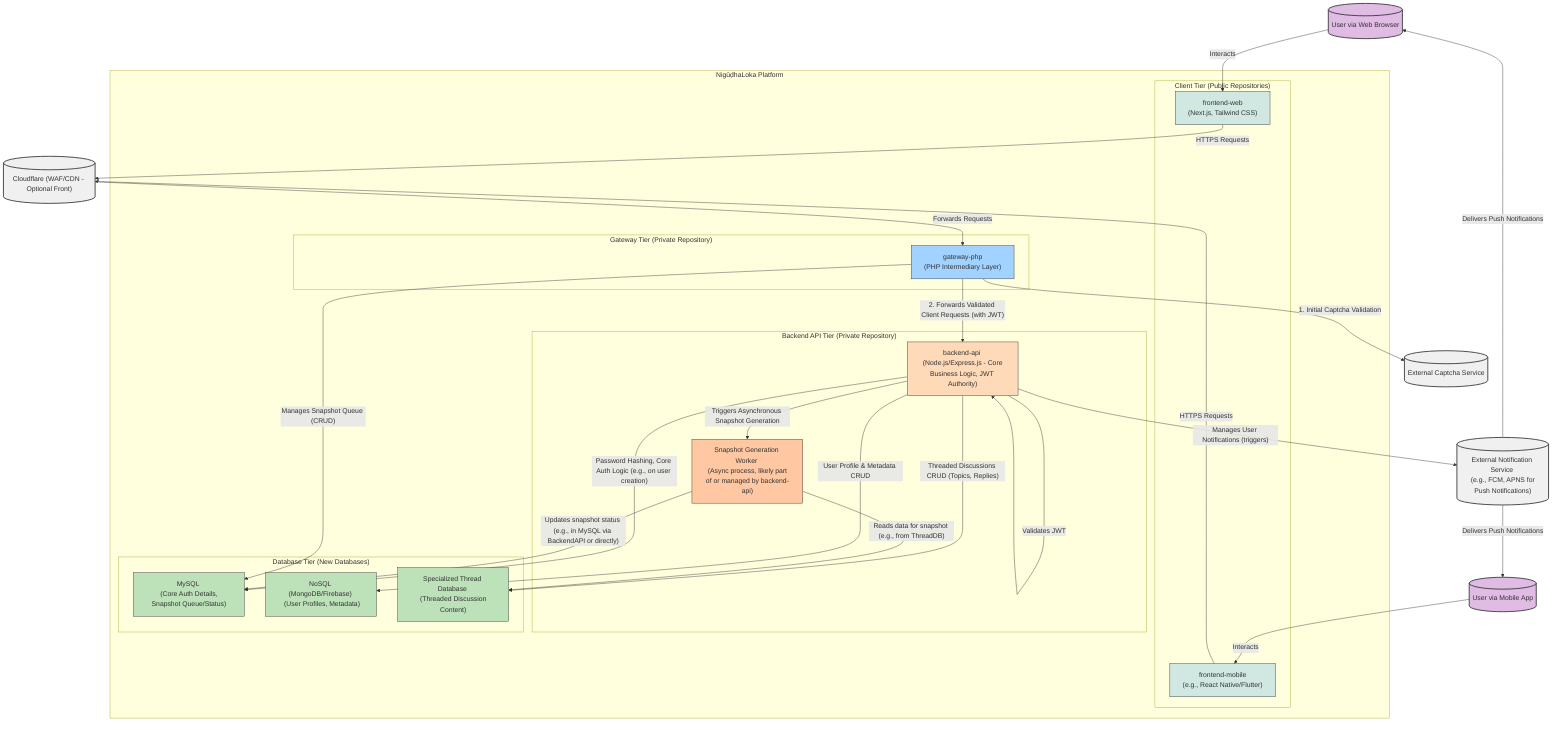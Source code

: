 graph TD
    %% --- Actors ---
    UserWeb[("User via Web Browser")]
    UserMobile[("User via Mobile App")]

    %% --- External Services (Mentioned or Implied) ---
    Cloudflare[("Cloudflare (WAF/CDN - Optional Front)")]
    CaptchaService[("External Captcha Service")]
    NotificationService[("External Notification Service <br/> (e.g., FCM, APNS for Push Notifications)")]
    %% Note: Snapshot storage (e.g., S3) is implied if snapshots are persisted, but not detailed in requirements.

    %% --- NigūḍhaLoka Platform Components ---
    subgraph "NigūḍhaLoka Platform"
        direction TB

        subgraph "Client Tier (Public Repositories)"
            direction LR
            FrontendWeb["frontend-web <br/> (Next.js, Tailwind CSS)"]
            FrontendMobile["frontend-mobile <br/> (e.g., React Native/Flutter)"]
        end

        subgraph "Gateway Tier (Private Repository)"
            GatewayPHP["gateway-php <br/> (PHP Intermediary Layer)"]
        end

        subgraph "Backend API Tier (Private Repository)"
            direction TB
            BackendAPI["backend-api <br/> (Node.js/Express.js - Core Business Logic, JWT Authority)"]
            SnapshotWorker["Snapshot Generation Worker <br/> (Async process, likely part of or managed by backend-api)"]
        end

        subgraph "Database Tier (New Databases)"
            direction TB
            MySQL_NigudhaLoka["MySQL <br/> (Core Auth Details, Snapshot Queue/Status)"]
            NoSQL_NigudhaLoka["NoSQL (MongoDB/Firebase) <br/> (User Profiles, Metadata)"]
            ThreadDB_NigudhaLoka["Specialized Thread Database <br/> (Threaded Discussion Content)"]
        end
    end

    %% --- Interactions ---

    %% User Interaction with Client Applications
    UserWeb -- "Interacts" --> FrontendWeb
    UserMobile -- "Interacts" --> FrontendMobile

    %% Client Applications to Gateway (Potentially through Cloudflare)
    FrontendWeb -- "HTTPS Requests" --> Cloudflare
    FrontendMobile -- "HTTPS Requests" --> Cloudflare
    Cloudflare -- "Forwards Requests" --> GatewayPHP
    %% Direct connection if Cloudflare is not used:
    %% FrontendWeb -- "HTTPS Requests" --> GatewayPHP
    %% FrontendMobile -- "HTTPS Requests" --> GatewayPHP

    %% GatewayPHP Interactions
    GatewayPHP -- "1. Initial Captcha Validation" --> CaptchaService
    GatewayPHP -- "2. Forwards Validated Client Requests (with JWT)" --> BackendAPI
    GatewayPHP -- "Manages Snapshot Queue (CRUD)" --> MySQL_NigudhaLoka

    %% BackendAPI Interactions
    BackendAPI -- "Validates JWT" --> BackendAPI
    %% Internal logic for JWT validation
    BackendAPI -- "Password Hashing, Core Auth Logic (e.g., on user creation)" --> MySQL_NigudhaLoka
    BackendAPI -- "User Profile & Metadata CRUD" --> NoSQL_NigudhaLoka
    BackendAPI -- "Threaded Discussions CRUD (Topics, Replies)" --> ThreadDB_NigudhaLoka
    BackendAPI -- "Triggers Asynchronous Snapshot Generation" --> SnapshotWorker
    BackendAPI -- "Manages User Notifications (triggers)" --> NotificationService

    %% Snapshot Worker Interactions
    SnapshotWorker -- "Reads data for snapshot (e.g., from ThreadDB)" --> ThreadDB_NigudhaLoka
    %% or BackendAPI updates it
    SnapshotWorker -- "Updates snapshot status (e.g., in MySQL via BackendAPI or directly)" --> MySQL_NigudhaLoka

    %% Notification Service Interactions
    NotificationService -- "Delivers Push Notifications" --> UserWeb
    NotificationService -- "Delivers Push Notifications" --> UserMobile

    %% --- Styling (Optional) ---
    classDef user fill:#E0BBE4,stroke:#333,stroke-width:2px;
    classDef clientapp fill:#D1E8E2,stroke:#333,stroke-width:2px; %% Light teal
    classDef gateway fill:#A2D2FF,stroke:#333,stroke-width:2px; %% Light blue
    classDef backend fill:#FFDAB9,stroke:#333,stroke-width:2px; %% Peach
    classDef worker fill:#FFC8A2,stroke:#333,stroke-width:2px; %% Lighter Peach
    classDef db fill:#BDE2B9,stroke:#333,stroke-width:2px; %% Light green
    classDef external fill:#F0F0F0,stroke:#333,stroke-width:2px;

    class UserWeb,UserMobile user;
    class FrontendWeb,FrontendMobile clientapp;
    class GatewayPHP gateway;
    class BackendAPI backend;
    class SnapshotWorker worker;
    class MySQL_NigudhaLoka,NoSQL_NigudhaLoka,ThreadDB_NigudhaLoka db;
    class Cloudflare,CaptchaService,NotificationService external;